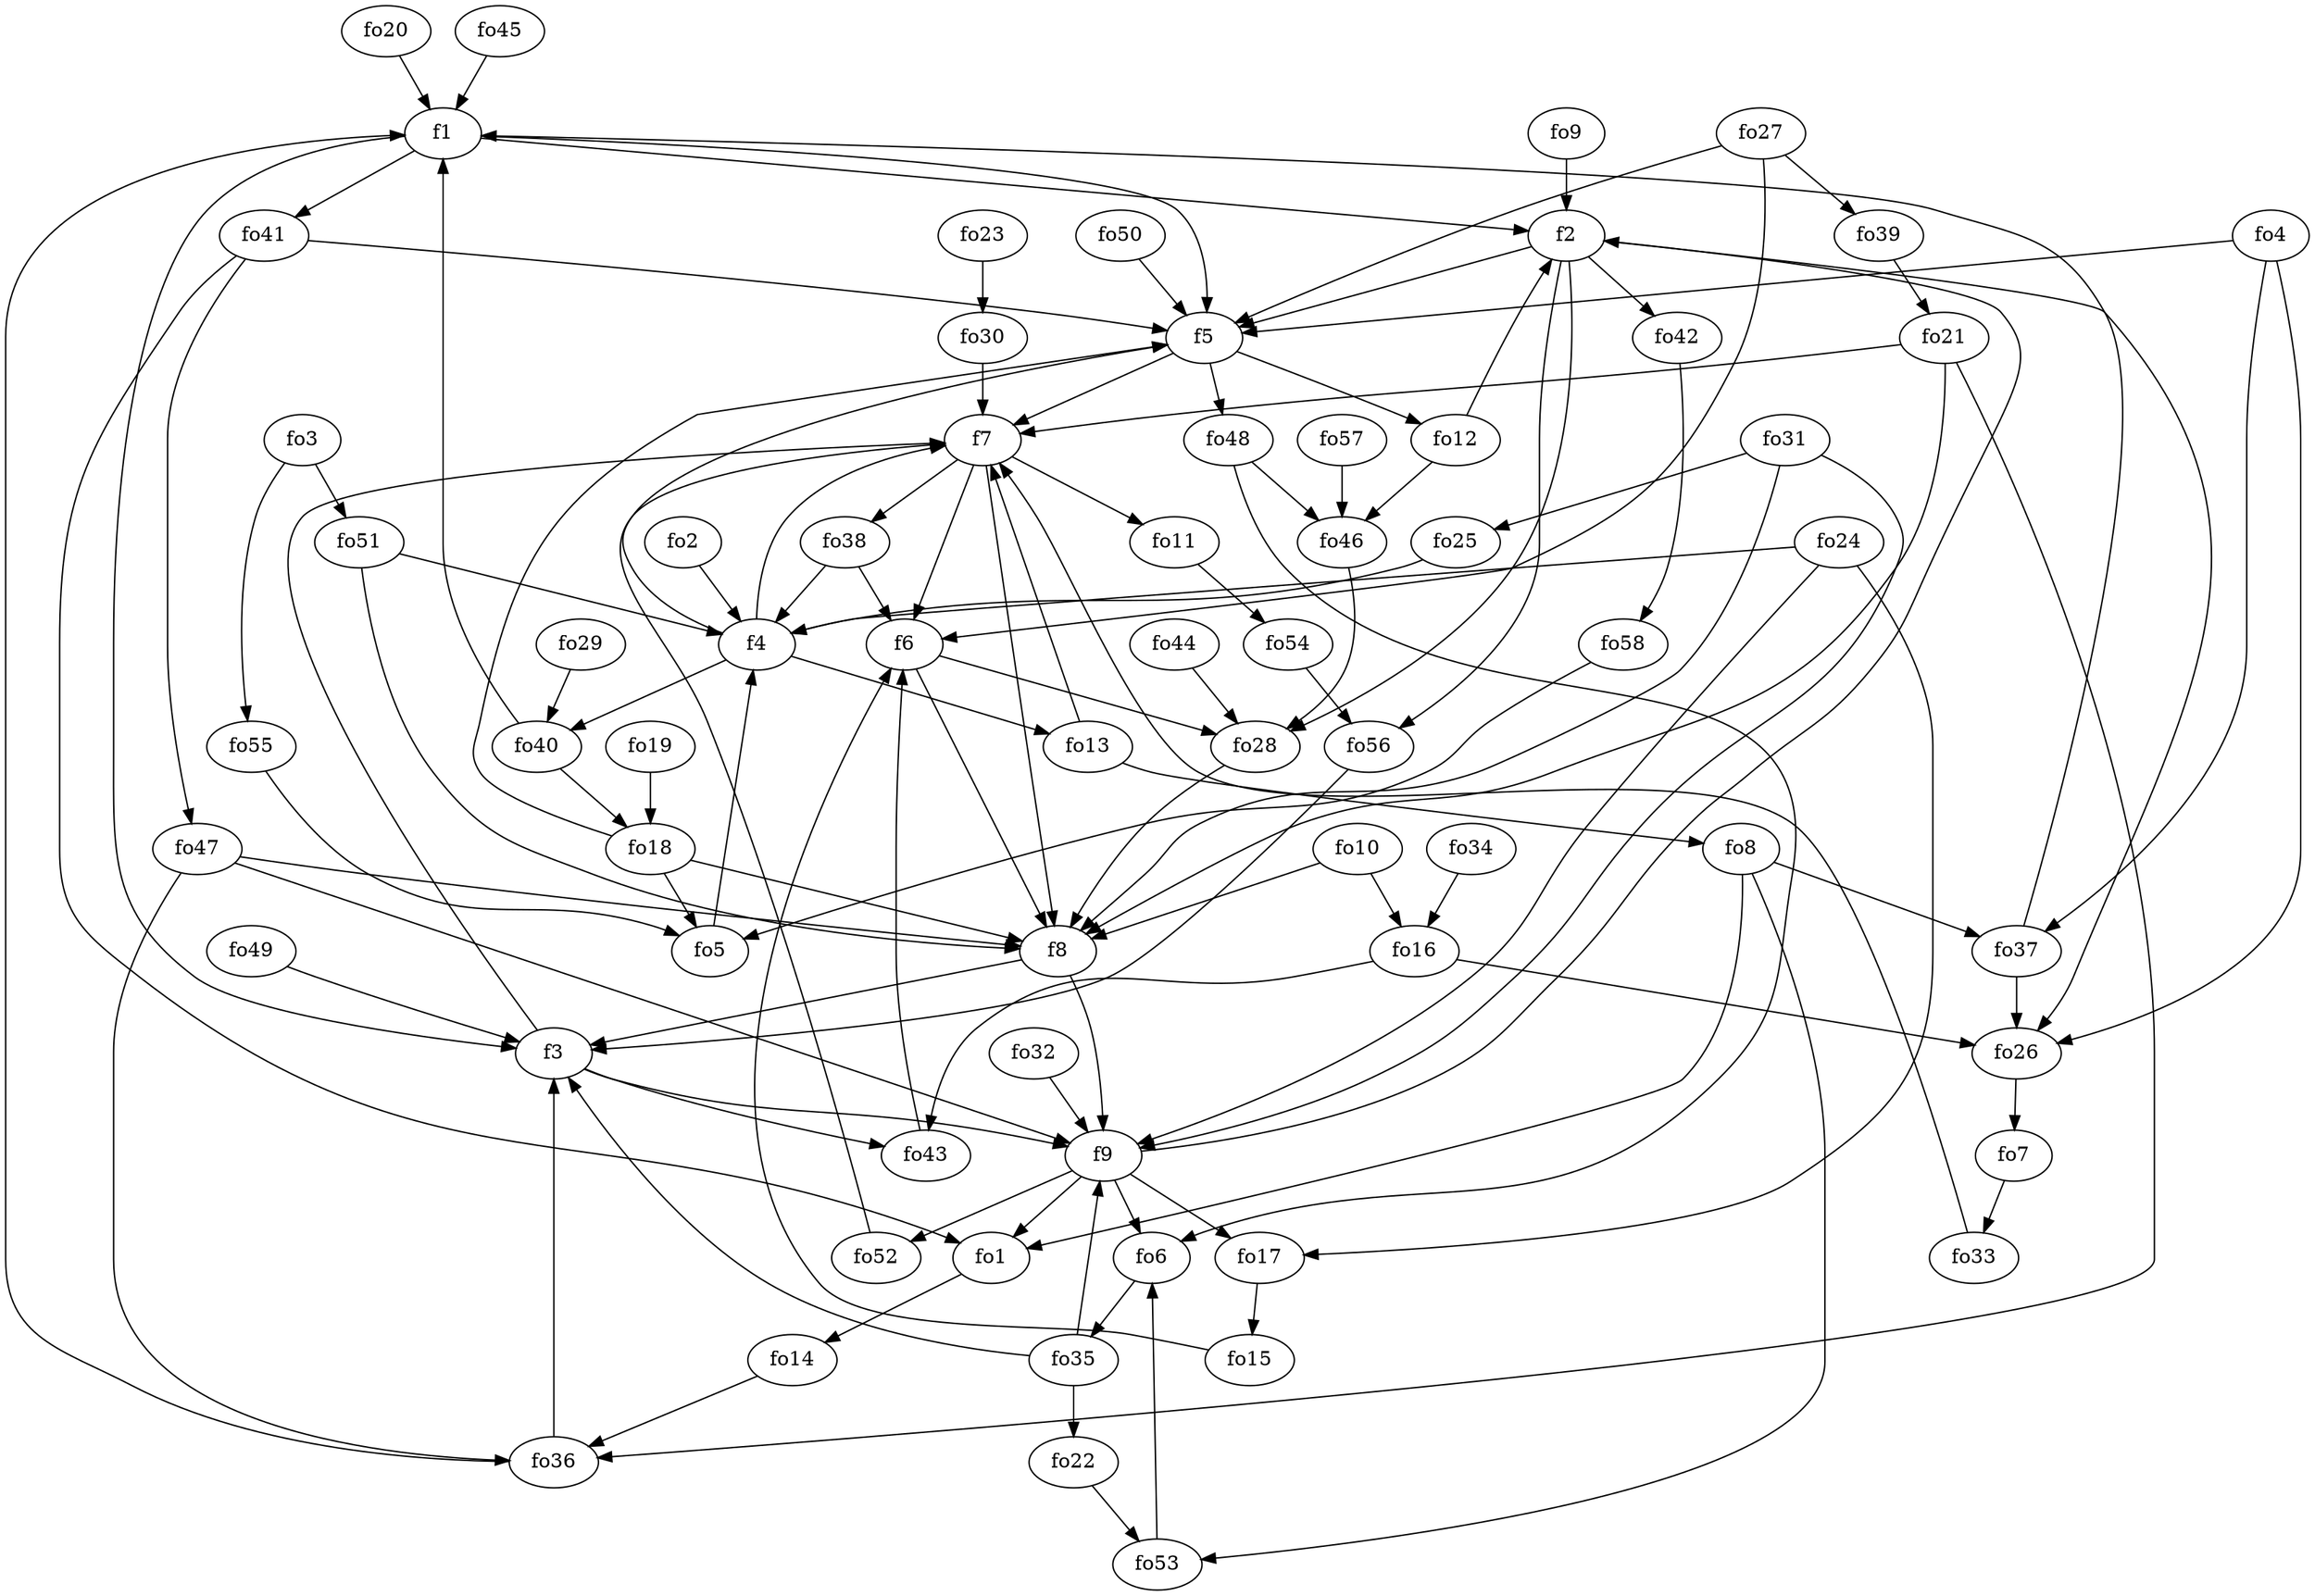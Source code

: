 strict digraph  {
f1;
f2;
f3;
f4;
f5;
f6;
f7;
f8;
f9;
fo1;
fo2;
fo3;
fo4;
fo5;
fo6;
fo7;
fo8;
fo9;
fo10;
fo11;
fo12;
fo13;
fo14;
fo15;
fo16;
fo17;
fo18;
fo19;
fo20;
fo21;
fo22;
fo23;
fo24;
fo25;
fo26;
fo27;
fo28;
fo29;
fo30;
fo31;
fo32;
fo33;
fo34;
fo35;
fo36;
fo37;
fo38;
fo39;
fo40;
fo41;
fo42;
fo43;
fo44;
fo45;
fo46;
fo47;
fo48;
fo49;
fo50;
fo51;
fo52;
fo53;
fo54;
fo55;
fo56;
fo57;
fo58;
f1 -> f2  [weight=2];
f1 -> f3  [weight=2];
f1 -> f5  [weight=2];
f1 -> fo41  [weight=2];
f2 -> fo28  [weight=2];
f2 -> fo26  [weight=2];
f2 -> fo56  [weight=2];
f2 -> f5  [weight=2];
f2 -> fo42  [weight=2];
f3 -> fo43  [weight=2];
f3 -> f9  [weight=2];
f3 -> f7  [weight=2];
f4 -> f7  [weight=2];
f4 -> fo13  [weight=2];
f4 -> f5  [weight=2];
f4 -> fo40  [weight=2];
f5 -> f7  [weight=2];
f5 -> fo12  [weight=2];
f5 -> fo48  [weight=2];
f6 -> f8  [weight=2];
f6 -> fo28  [weight=2];
f7 -> f8  [weight=2];
f7 -> f6  [weight=2];
f7 -> fo11  [weight=2];
f7 -> fo38  [weight=2];
f8 -> f3  [weight=2];
f8 -> f9  [weight=2];
f9 -> fo6  [weight=2];
f9 -> fo17  [weight=2];
f9 -> fo52  [weight=2];
f9 -> f2  [weight=2];
f9 -> fo1  [weight=2];
fo1 -> fo14  [weight=2];
fo2 -> f4  [weight=2];
fo3 -> fo55  [weight=2];
fo3 -> fo51  [weight=2];
fo4 -> fo37  [weight=2];
fo4 -> fo26  [weight=2];
fo4 -> f5  [weight=2];
fo5 -> f4  [weight=2];
fo6 -> fo35  [weight=2];
fo7 -> fo33  [weight=2];
fo8 -> fo1  [weight=2];
fo8 -> fo37  [weight=2];
fo8 -> fo53  [weight=2];
fo9 -> f2  [weight=2];
fo10 -> f8  [weight=2];
fo10 -> fo16  [weight=2];
fo11 -> fo54  [weight=2];
fo12 -> f2  [weight=2];
fo12 -> fo46  [weight=2];
fo13 -> f7  [weight=2];
fo13 -> fo8  [weight=2];
fo14 -> fo36  [weight=2];
fo15 -> f6  [weight=2];
fo16 -> fo26  [weight=2];
fo16 -> fo43  [weight=2];
fo17 -> fo15  [weight=2];
fo18 -> f5  [weight=2];
fo18 -> fo5  [weight=2];
fo18 -> f8  [weight=2];
fo19 -> fo18  [weight=2];
fo20 -> f1  [weight=2];
fo21 -> f8  [weight=2];
fo21 -> f7  [weight=2];
fo21 -> fo36  [weight=2];
fo22 -> fo53  [weight=2];
fo23 -> fo30  [weight=2];
fo24 -> fo17  [weight=2];
fo24 -> f4  [weight=2];
fo24 -> f9  [weight=2];
fo25 -> f4  [weight=2];
fo26 -> fo7  [weight=2];
fo27 -> f5  [weight=2];
fo27 -> fo39  [weight=2];
fo27 -> f6  [weight=2];
fo28 -> f8  [weight=2];
fo29 -> fo40  [weight=2];
fo30 -> f7  [weight=2];
fo31 -> f9  [weight=2];
fo31 -> fo25  [weight=2];
fo31 -> f8  [weight=2];
fo32 -> f9  [weight=2];
fo33 -> f7  [weight=2];
fo34 -> fo16  [weight=2];
fo35 -> fo22  [weight=2];
fo35 -> f9  [weight=2];
fo35 -> f3  [weight=2];
fo36 -> f1  [weight=2];
fo36 -> f3  [weight=2];
fo37 -> f1  [weight=2];
fo37 -> fo26  [weight=2];
fo38 -> f6  [weight=2];
fo38 -> f4  [weight=2];
fo39 -> fo21  [weight=2];
fo40 -> fo18  [weight=2];
fo40 -> f1  [weight=2];
fo41 -> f5  [weight=2];
fo41 -> fo47  [weight=2];
fo41 -> fo1  [weight=2];
fo42 -> fo58  [weight=2];
fo43 -> f6  [weight=2];
fo44 -> fo28  [weight=2];
fo45 -> f1  [weight=2];
fo46 -> fo28  [weight=2];
fo47 -> fo36  [weight=2];
fo47 -> f9  [weight=2];
fo47 -> f8  [weight=2];
fo48 -> fo6  [weight=2];
fo48 -> fo46  [weight=2];
fo49 -> f3  [weight=2];
fo50 -> f5  [weight=2];
fo51 -> f4  [weight=2];
fo51 -> f8  [weight=2];
fo52 -> f7  [weight=2];
fo53 -> fo6  [weight=2];
fo54 -> fo56  [weight=2];
fo55 -> fo5  [weight=2];
fo56 -> f3  [weight=2];
fo57 -> fo46  [weight=2];
fo58 -> fo5  [weight=2];
}
